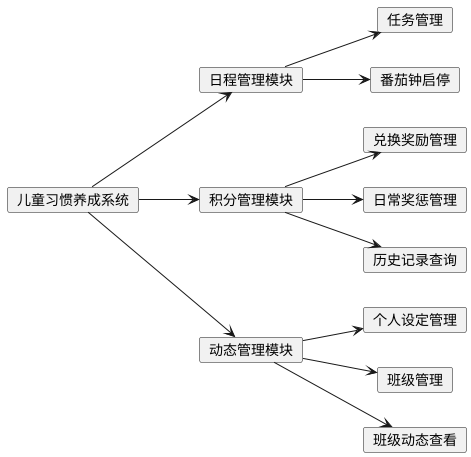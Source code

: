 @startuml chap4-modules

left to right direction

card 儿童习惯养成系统 as sys

card 日程管理模块 as sub1
card 积分管理模块 as sub2
card 动态管理模块 as sub3

sys --> sub1
sys --> sub2
sys --> sub3

card 任务管理 as task
card 番茄钟启停 as clock

sub1 --> task
sub1 --> clock

card 兑换奖励管理 as reward
card 日常奖惩管理 as daily
card 历史记录查询 as record

sub2 --> reward
sub2 --> daily
sub2 --> record

card 个人设定管理 as settings
card 班级管理 as class
card 班级动态查看 as dynamics

sub3 --> settings
sub3 --> class
sub3 --> dynamics

@enduml
